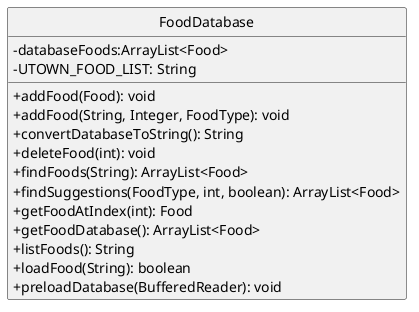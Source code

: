 @startuml
'https://plantuml.com/class-diagram

hide circle
skinparam classAttributeIconSize 0

class FoodDatabase {
- databaseFoods:ArrayList<Food>
- UTOWN_FOOD_LIST: String
+ addFood(Food): void
+ addFood(String, Integer, FoodType): void
+ convertDatabaseToString(): String
+ deleteFood(int): void
+ findFoods(String): ArrayList<Food>
+ findSuggestions(FoodType, int, boolean): ArrayList<Food>
+ getFoodAtIndex(int): Food
+ getFoodDatabase(): ArrayList<Food>
+ listFoods(): String
+ loadFood(String): boolean
+ preloadDatabase(BufferedReader): void
}


@enduml
